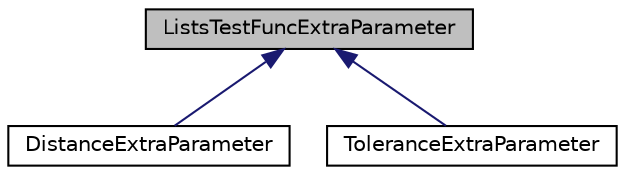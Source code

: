 digraph "ListsTestFuncExtraParameter"
{
  edge [fontname="Helvetica",fontsize="10",labelfontname="Helvetica",labelfontsize="10"];
  node [fontname="Helvetica",fontsize="10",shape=record];
  Node1 [label="ListsTestFuncExtraParameter",height=0.2,width=0.4,color="black", fillcolor="grey75", style="filled" fontcolor="black"];
  Node1 -> Node2 [dir="back",color="midnightblue",fontsize="10",style="solid",fontname="Helvetica"];
  Node2 [label="DistanceExtraParameter",height=0.2,width=0.4,color="black", fillcolor="white", style="filled",URL="$d2/da2/struct_distance_extra_parameter.html"];
  Node1 -> Node3 [dir="back",color="midnightblue",fontsize="10",style="solid",fontname="Helvetica"];
  Node3 [label="ToleranceExtraParameter",height=0.2,width=0.4,color="black", fillcolor="white", style="filled",URL="$d3/d2b/struct_tolerance_extra_parameter.html"];
}
